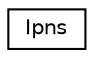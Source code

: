 digraph "Graphical Class Hierarchy"
{
  edge [fontname="Helvetica",fontsize="10",labelfontname="Helvetica",labelfontsize="10"];
  node [fontname="Helvetica",fontsize="10",shape=record];
  rankdir="LR";
  Node0 [label="Ipns",height=0.2,width=0.4,color="black", fillcolor="white", style="filled",URL="$struct_ipns.html"];
}
